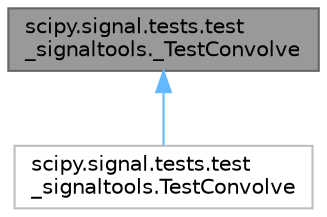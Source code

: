 digraph "scipy.signal.tests.test_signaltools._TestConvolve"
{
 // LATEX_PDF_SIZE
  bgcolor="transparent";
  edge [fontname=Helvetica,fontsize=10,labelfontname=Helvetica,labelfontsize=10];
  node [fontname=Helvetica,fontsize=10,shape=box,height=0.2,width=0.4];
  Node1 [id="Node000001",label="scipy.signal.tests.test\l_signaltools._TestConvolve",height=0.2,width=0.4,color="gray40", fillcolor="grey60", style="filled", fontcolor="black",tooltip=" "];
  Node1 -> Node2 [id="edge1_Node000001_Node000002",dir="back",color="steelblue1",style="solid",tooltip=" "];
  Node2 [id="Node000002",label="scipy.signal.tests.test\l_signaltools.TestConvolve",height=0.2,width=0.4,color="grey75", fillcolor="white", style="filled",URL="$d8/dcf/classscipy_1_1signal_1_1tests_1_1test__signaltools_1_1TestConvolve.html",tooltip=" "];
}
